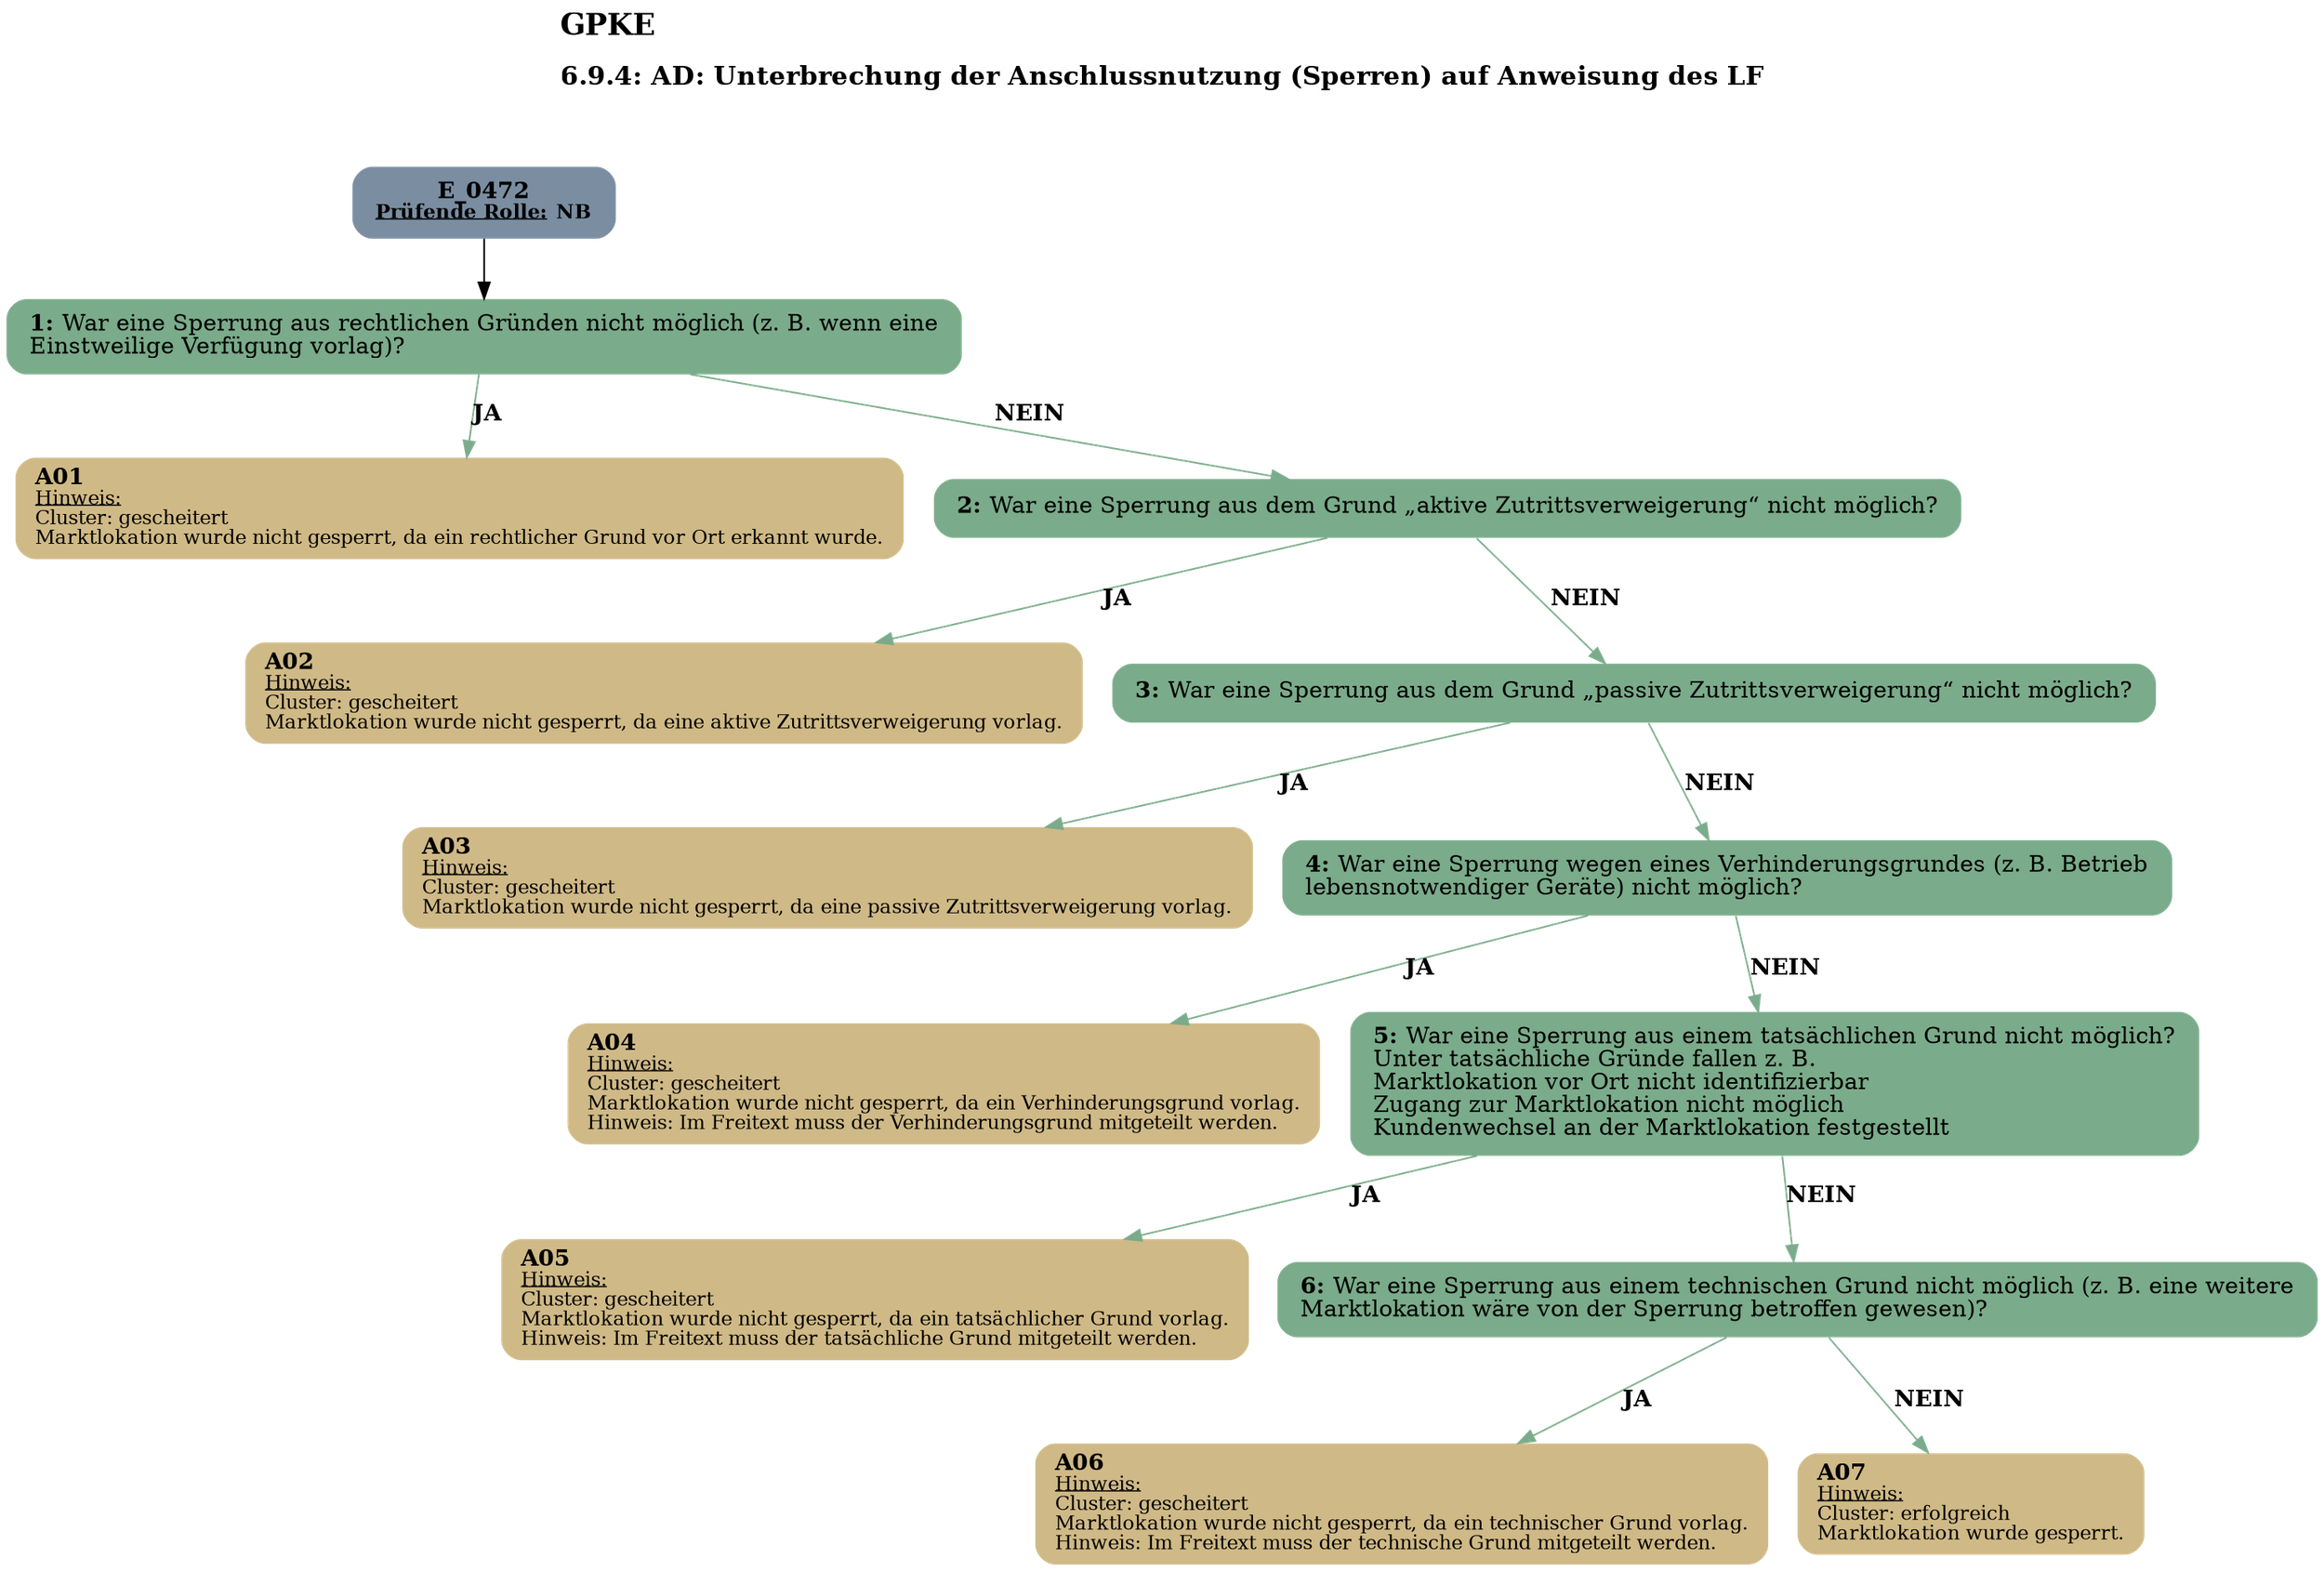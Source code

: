digraph D {
    labelloc="t";
    label=<<B><FONT POINT-SIZE="18">GPKE</FONT></B><BR align="left"/><BR/><B><FONT POINT-SIZE="16">6.9.4: AD: Unterbrechung der Anschlussnutzung (Sperren) auf Anweisung des LF</FONT></B><BR align="left"/><BR/><BR/><BR/>>;
    ratio="compress";
    concentrate=true;
    pack=true;
    rankdir=TB;
    packmode="array";
    size="20,20";
    "Start" [margin="0.2,0.12", shape=box, style="filled,rounded", penwidth=0.0, fillcolor="#7a8da1", label=<<B>E_0472</B><BR align="center"/><FONT point-size="12"><B><U>Prüfende Rolle:</U> NB</B></FONT><BR align="center"/>>];
    "1" [margin="0.2,0.12", shape=box, style="filled,rounded", penwidth=0.0, fillcolor="#7aab8a", label=<<B>1: </B>War eine Sperrung aus rechtlichen Gründen nicht möglich (z. B. wenn eine<BR align="left"/>Einstweilige Verfügung vorlag)?<BR align="left"/>>];
    "A01" [margin="0.17,0.08", shape=box, style="filled,rounded", penwidth=0.0, fillcolor="#cfb986", label=<<B>A01</B><BR align="left"/><FONT point-size="12"><U>Hinweis:</U><BR align="left"/>Cluster: gescheitert<BR align="left"/>Marktlokation wurde nicht gesperrt, da ein rechtlicher Grund vor Ort erkannt wurde.<BR align="left"/></FONT>>];
    "2" [margin="0.2,0.12", shape=box, style="filled,rounded", penwidth=0.0, fillcolor="#7aab8a", label=<<B>2: </B>War eine Sperrung aus dem Grund „aktive Zutrittsverweigerung“ nicht möglich?<BR align="left"/>>];
    "A02" [margin="0.17,0.08", shape=box, style="filled,rounded", penwidth=0.0, fillcolor="#cfb986", label=<<B>A02</B><BR align="left"/><FONT point-size="12"><U>Hinweis:</U><BR align="left"/>Cluster: gescheitert<BR align="left"/>Marktlokation wurde nicht gesperrt, da eine aktive Zutrittsverweigerung vorlag.<BR align="left"/></FONT>>];
    "3" [margin="0.2,0.12", shape=box, style="filled,rounded", penwidth=0.0, fillcolor="#7aab8a", label=<<B>3: </B>War eine Sperrung aus dem Grund „passive Zutrittsverweigerung“ nicht möglich?<BR align="left"/>>];
    "A03" [margin="0.17,0.08", shape=box, style="filled,rounded", penwidth=0.0, fillcolor="#cfb986", label=<<B>A03</B><BR align="left"/><FONT point-size="12"><U>Hinweis:</U><BR align="left"/>Cluster: gescheitert<BR align="left"/>Marktlokation wurde nicht gesperrt, da eine passive Zutrittsverweigerung vorlag.<BR align="left"/></FONT>>];
    "4" [margin="0.2,0.12", shape=box, style="filled,rounded", penwidth=0.0, fillcolor="#7aab8a", label=<<B>4: </B>War eine Sperrung wegen eines Verhinderungsgrundes (z. B. Betrieb<BR align="left"/>lebensnotwendiger Geräte) nicht möglich?<BR align="left"/>>];
    "A04" [margin="0.17,0.08", shape=box, style="filled,rounded", penwidth=0.0, fillcolor="#cfb986", label=<<B>A04</B><BR align="left"/><FONT point-size="12"><U>Hinweis:</U><BR align="left"/>Cluster: gescheitert<BR align="left"/>Marktlokation wurde nicht gesperrt, da ein Verhinderungsgrund vorlag.<BR align="left"/>Hinweis: Im Freitext muss der Verhinderungsgrund mitgeteilt werden.<BR align="left"/></FONT>>];
    "5" [margin="0.2,0.12", shape=box, style="filled,rounded", penwidth=0.0, fillcolor="#7aab8a", label=<<B>5: </B>War eine Sperrung aus einem tatsächlichen Grund nicht möglich?<BR align="left"/>Unter tatsächliche Gründe fallen z. B.<BR align="left"/>Marktlokation vor Ort nicht identifizierbar<BR align="left"/>Zugang zur Marktlokation nicht möglich<BR align="left"/>Kundenwechsel an der Marktlokation festgestellt<BR align="left"/>>];
    "A05" [margin="0.17,0.08", shape=box, style="filled,rounded", penwidth=0.0, fillcolor="#cfb986", label=<<B>A05</B><BR align="left"/><FONT point-size="12"><U>Hinweis:</U><BR align="left"/>Cluster: gescheitert<BR align="left"/>Marktlokation wurde nicht gesperrt, da ein tatsächlicher Grund vorlag.<BR align="left"/>Hinweis: Im Freitext muss der tatsächliche Grund mitgeteilt werden.<BR align="left"/></FONT>>];
    "6" [margin="0.2,0.12", shape=box, style="filled,rounded", penwidth=0.0, fillcolor="#7aab8a", label=<<B>6: </B>War eine Sperrung aus einem technischen Grund nicht möglich (z. B. eine weitere<BR align="left"/>Marktlokation wäre von der Sperrung betroffen gewesen)?<BR align="left"/>>];
    "A06" [margin="0.17,0.08", shape=box, style="filled,rounded", penwidth=0.0, fillcolor="#cfb986", label=<<B>A06</B><BR align="left"/><FONT point-size="12"><U>Hinweis:</U><BR align="left"/>Cluster: gescheitert<BR align="left"/>Marktlokation wurde nicht gesperrt, da ein technischer Grund vorlag.<BR align="left"/>Hinweis: Im Freitext muss der technische Grund mitgeteilt werden.<BR align="left"/></FONT>>];
    "A07" [margin="0.17,0.08", shape=box, style="filled,rounded", penwidth=0.0, fillcolor="#cfb986", label=<<B>A07</B><BR align="left"/><FONT point-size="12"><U>Hinweis:</U><BR align="left"/>Cluster: erfolgreich<BR align="left"/>Marktlokation wurde gesperrt.<BR align="left"/></FONT>>];

    "Start" -> "1";
    "1" -> "A01" [label=<<B>JA</B>>, color="#7aab8a"];
    "1" -> "2" [label=<<B>NEIN</B>>, color="#7aab8a"];
    "2" -> "A02" [label=<<B>JA</B>>, color="#7aab8a"];
    "2" -> "3" [label=<<B>NEIN</B>>, color="#7aab8a"];
    "3" -> "A03" [label=<<B>JA</B>>, color="#7aab8a"];
    "3" -> "4" [label=<<B>NEIN</B>>, color="#7aab8a"];
    "4" -> "A04" [label=<<B>JA</B>>, color="#7aab8a"];
    "4" -> "5" [label=<<B>NEIN</B>>, color="#7aab8a"];
    "5" -> "A05" [label=<<B>JA</B>>, color="#7aab8a"];
    "5" -> "6" [label=<<B>NEIN</B>>, color="#7aab8a"];
    "6" -> "A06" [label=<<B>JA</B>>, color="#7aab8a"];
    "6" -> "A07" [label=<<B>NEIN</B>>, color="#7aab8a"];

    bgcolor="transparent";
}